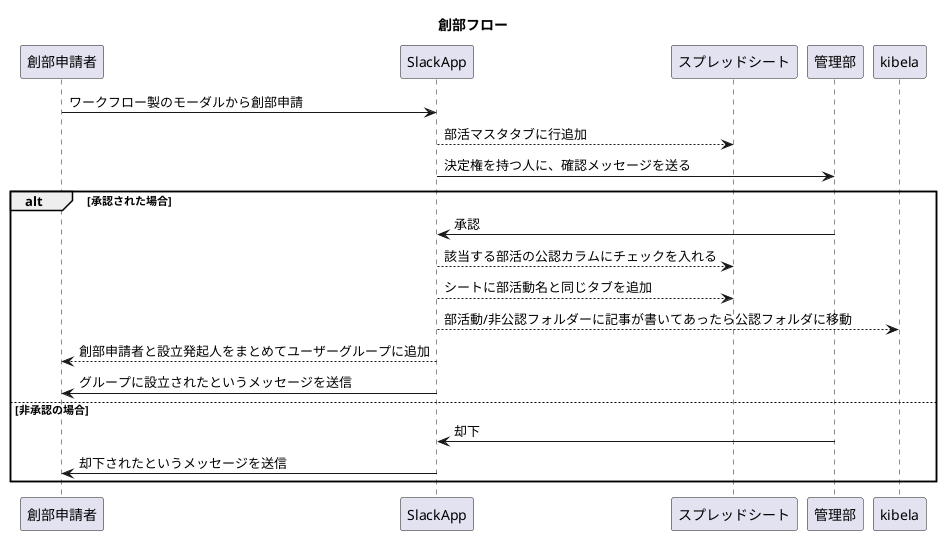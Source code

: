 @startuml
title 創部フロー
創部申請者 -> SlackApp: ワークフロー製のモーダルから創部申請
SlackApp --> スプレッドシート: 部活マスタタブに行追加
SlackApp -> 管理部: 決定権を持つ人に、確認メッセージを送る

alt 承認された場合
    管理部 -> SlackApp: 承認
    SlackApp --> スプレッドシート: 該当する部活の公認カラムにチェックを入れる
    SlackApp --> スプレッドシート: シートに部活動名と同じタブを追加
    SlackApp --> kibela: 部活動/非公認フォルダーに記事が書いてあったら公認フォルダに移動
    SlackApp --> 創部申請者: 創部申請者と設立発起人をまとめてユーザーグループに追加
    SlackApp -> 創部申請者: グループに設立されたというメッセージを送信
else 非承認の場合
    管理部 -> SlackApp: 却下
    SlackApp -> 創部申請者: 却下されたというメッセージを送信
end

@enduml